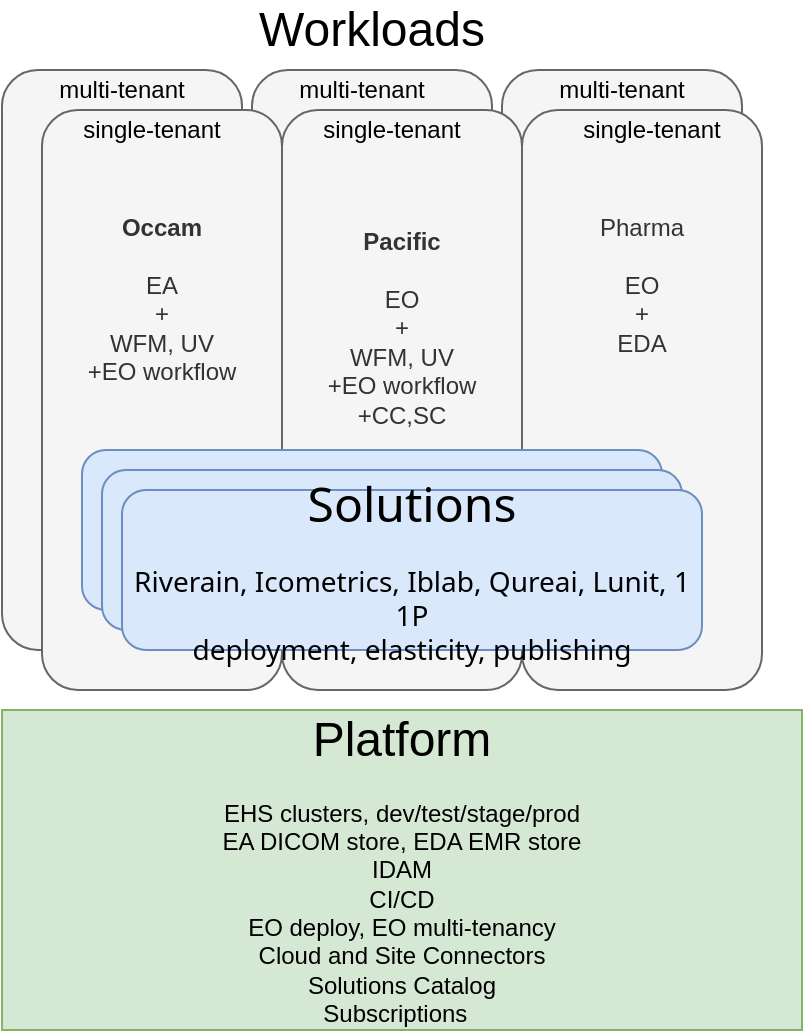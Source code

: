 <mxfile version="14.1.8" type="github">
  <diagram id="YHkOCsuuGXmg0DVfGalU" name="Page-1">
    <mxGraphModel dx="1186" dy="812" grid="0" gridSize="10" guides="1" tooltips="1" connect="1" arrows="1" fold="1" page="1" pageScale="1" pageWidth="850" pageHeight="1100" math="0" shadow="0">
      <root>
        <mxCell id="0" />
        <mxCell id="1" parent="0" />
        <mxCell id="R3b0mllepqlJtRpHBDsf-18" value="Occam&lt;br&gt;&lt;br&gt;EA&lt;br&gt;+&lt;br&gt;WFM, UV&lt;br&gt;+EO workflow" style="rounded=1;whiteSpace=wrap;html=1;fillColor=#f5f5f5;strokeColor=#666666;fontColor=#333333;" vertex="1" parent="1">
          <mxGeometry x="450" y="80" width="120" height="290" as="geometry" />
        </mxCell>
        <mxCell id="R3b0mllepqlJtRpHBDsf-17" value="Occam&lt;br&gt;&lt;br&gt;EA&lt;br&gt;+&lt;br&gt;WFM, UV&lt;br&gt;+EO workflow" style="rounded=1;whiteSpace=wrap;html=1;fillColor=#f5f5f5;strokeColor=#666666;fontColor=#333333;" vertex="1" parent="1">
          <mxGeometry x="325" y="80" width="120" height="290" as="geometry" />
        </mxCell>
        <mxCell id="R3b0mllepqlJtRpHBDsf-1" value="&lt;font style=&quot;font-size: 24px&quot;&gt;Platform&lt;/font&gt;&lt;br&gt;&lt;br&gt;EHS clusters, dev/test/stage/prod&lt;br&gt;EA DICOM store, EDA EMR store&lt;br&gt;IDAM&lt;br&gt;CI/CD&lt;br&gt;EO deploy, EO multi-tenancy&lt;br&gt;Cloud and Site Connectors&lt;br&gt;Solutions Catalog&lt;br&gt;Subscriptions&amp;nbsp;&amp;nbsp;" style="rounded=0;whiteSpace=wrap;html=1;fillColor=#d5e8d4;strokeColor=#82b366;" vertex="1" parent="1">
          <mxGeometry x="200" y="400" width="400" height="160" as="geometry" />
        </mxCell>
        <mxCell id="R3b0mllepqlJtRpHBDsf-7" value="Occam&lt;br&gt;&lt;br&gt;EA&lt;br&gt;+&lt;br&gt;WFM, UV&lt;br&gt;+EO workflow" style="rounded=1;whiteSpace=wrap;html=1;fillColor=#f5f5f5;strokeColor=#666666;fontColor=#333333;" vertex="1" parent="1">
          <mxGeometry x="200" y="80" width="120" height="290" as="geometry" />
        </mxCell>
        <mxCell id="R3b0mllepqlJtRpHBDsf-8" value="&lt;b&gt;Pacific&lt;/b&gt;&lt;br&gt;&lt;br&gt;EO&lt;br&gt;+&lt;br&gt;WFM, UV&lt;br&gt;+EO workflow&lt;br&gt;+CC,SC&lt;br&gt;&lt;br&gt;&lt;br&gt;&lt;br&gt;&lt;br&gt;&lt;br&gt;" style="rounded=1;whiteSpace=wrap;html=1;fillColor=#f5f5f5;strokeColor=#666666;fontColor=#333333;" vertex="1" parent="1">
          <mxGeometry x="340" y="100" width="120" height="290" as="geometry" />
        </mxCell>
        <mxCell id="R3b0mllepqlJtRpHBDsf-9" value="Pharma&lt;br&gt;&lt;br&gt;EO&lt;br&gt;+&lt;br&gt;EDA&lt;br&gt;&lt;br&gt;&lt;br&gt;&lt;br&gt;&lt;br&gt;&lt;br&gt;&lt;br&gt;&lt;br&gt;&lt;br&gt;" style="rounded=1;whiteSpace=wrap;html=1;fillColor=#f5f5f5;strokeColor=#666666;fontColor=#333333;" vertex="1" parent="1">
          <mxGeometry x="460" y="100" width="120" height="290" as="geometry" />
        </mxCell>
        <mxCell id="R3b0mllepqlJtRpHBDsf-10" value="&lt;b&gt;Occam&lt;br&gt;&lt;/b&gt;&lt;br&gt;EA&lt;br&gt;+&lt;br&gt;WFM, UV&lt;br&gt;+EO workflow&lt;br&gt;&lt;br&gt;&lt;br&gt;&lt;br&gt;&lt;br&gt;&lt;br&gt;&lt;br&gt;&lt;br&gt;" style="rounded=1;whiteSpace=wrap;html=1;fillColor=#f5f5f5;strokeColor=#666666;fontColor=#333333;" vertex="1" parent="1">
          <mxGeometry x="220" y="100" width="120" height="290" as="geometry" />
        </mxCell>
        <mxCell id="R3b0mllepqlJtRpHBDsf-2" value="" style="rounded=1;whiteSpace=wrap;html=1;fillColor=#dae8fc;strokeColor=#6c8ebf;" vertex="1" parent="1">
          <mxGeometry x="240" y="270" width="290" height="80" as="geometry" />
        </mxCell>
        <mxCell id="R3b0mllepqlJtRpHBDsf-14" value="" style="rounded=1;whiteSpace=wrap;html=1;fillColor=#dae8fc;strokeColor=#6c8ebf;" vertex="1" parent="1">
          <mxGeometry x="250" y="280" width="290" height="80" as="geometry" />
        </mxCell>
        <mxCell id="R3b0mllepqlJtRpHBDsf-15" value="&lt;div style=&quot;box-sizing: border-box ; font-family: &amp;#34;segoe ui&amp;#34; , sans-serif&quot;&gt;&lt;font style=&quot;font-size: 24px&quot;&gt;Solutions&lt;/font&gt;&lt;/div&gt;&lt;div style=&quot;box-sizing: border-box ; font-family: &amp;#34;segoe ui&amp;#34; , sans-serif ; font-size: 14px&quot;&gt;&lt;br&gt;&lt;/div&gt;&lt;div style=&quot;box-sizing: border-box ; font-family: &amp;#34;segoe ui&amp;#34; , sans-serif ; font-size: 14px&quot;&gt;Riverain, Icometrics, Iblab, Qureai, Lunit, 1 1P&lt;/div&gt;&lt;div style=&quot;box-sizing: border-box ; font-family: &amp;#34;segoe ui&amp;#34; , sans-serif ; font-size: 14px&quot;&gt;deployment, elasticity, publishing&lt;/div&gt;" style="rounded=1;whiteSpace=wrap;html=1;fillColor=#dae8fc;strokeColor=#6c8ebf;" vertex="1" parent="1">
          <mxGeometry x="260" y="290" width="290" height="80" as="geometry" />
        </mxCell>
        <mxCell id="R3b0mllepqlJtRpHBDsf-16" value="multi-tenant" style="text;html=1;strokeColor=none;fillColor=none;align=center;verticalAlign=middle;whiteSpace=wrap;rounded=0;" vertex="1" parent="1">
          <mxGeometry x="220" y="80" width="80" height="20" as="geometry" />
        </mxCell>
        <mxCell id="R3b0mllepqlJtRpHBDsf-19" value="multi-tenant" style="text;html=1;strokeColor=none;fillColor=none;align=center;verticalAlign=middle;whiteSpace=wrap;rounded=0;" vertex="1" parent="1">
          <mxGeometry x="340" y="80" width="80" height="20" as="geometry" />
        </mxCell>
        <mxCell id="R3b0mllepqlJtRpHBDsf-20" value="multi-tenant" style="text;html=1;strokeColor=none;fillColor=none;align=center;verticalAlign=middle;whiteSpace=wrap;rounded=0;" vertex="1" parent="1">
          <mxGeometry x="470" y="80" width="80" height="20" as="geometry" />
        </mxCell>
        <mxCell id="R3b0mllepqlJtRpHBDsf-22" value="single-tenant" style="text;html=1;strokeColor=none;fillColor=none;align=center;verticalAlign=middle;whiteSpace=wrap;rounded=0;" vertex="1" parent="1">
          <mxGeometry x="235" y="100" width="80" height="20" as="geometry" />
        </mxCell>
        <mxCell id="R3b0mllepqlJtRpHBDsf-23" value="single-tenant" style="text;html=1;strokeColor=none;fillColor=none;align=center;verticalAlign=middle;whiteSpace=wrap;rounded=0;" vertex="1" parent="1">
          <mxGeometry x="355" y="100" width="80" height="20" as="geometry" />
        </mxCell>
        <mxCell id="R3b0mllepqlJtRpHBDsf-24" value="single-tenant" style="text;html=1;strokeColor=none;fillColor=none;align=center;verticalAlign=middle;whiteSpace=wrap;rounded=0;" vertex="1" parent="1">
          <mxGeometry x="485" y="100" width="80" height="20" as="geometry" />
        </mxCell>
        <mxCell id="R3b0mllepqlJtRpHBDsf-25" value="&lt;font style=&quot;font-size: 24px&quot;&gt;Workloads&lt;/font&gt;" style="text;html=1;strokeColor=none;fillColor=none;align=center;verticalAlign=middle;whiteSpace=wrap;rounded=0;" vertex="1" parent="1">
          <mxGeometry x="345" y="50" width="80" height="20" as="geometry" />
        </mxCell>
      </root>
    </mxGraphModel>
  </diagram>
</mxfile>
